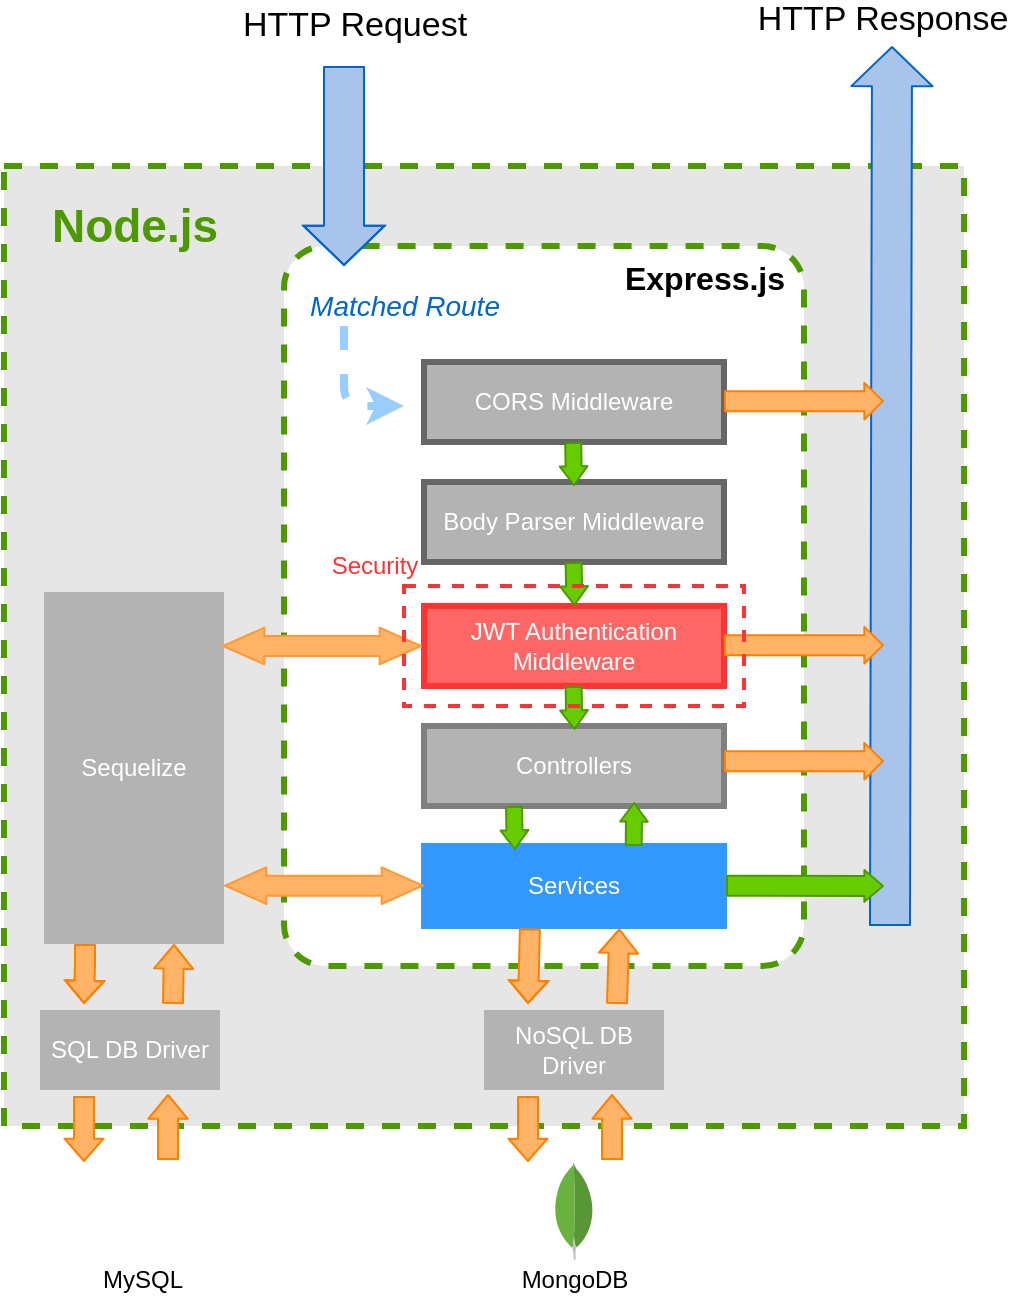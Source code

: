 <mxfile version="14.1.9" type="github">
  <diagram id="l3EV60SedE7xQl0aDWc9" name="Page-1">
    <mxGraphModel dx="1422" dy="762" grid="1" gridSize="10" guides="1" tooltips="1" connect="1" arrows="1" fold="1" page="1" pageScale="1" pageWidth="690" pageHeight="980" math="0" shadow="0">
      <root>
        <mxCell id="0" />
        <mxCell id="1" parent="0" />
        <mxCell id="s1pgkSSKSfwO8er2Rz5G-1" value="" style="rounded=0;whiteSpace=wrap;html=1;dashed=1;strokeWidth=3;strokeColor=#4D9900;fillColor=#E6E6E6;" vertex="1" parent="1">
          <mxGeometry x="160" y="140" width="480" height="480" as="geometry" />
        </mxCell>
        <mxCell id="s1pgkSSKSfwO8er2Rz5G-3" value="" style="rounded=1;whiteSpace=wrap;html=1;dashed=1;strokeWidth=3;gradientColor=none;strokeColor=#4D9900;arcSize=8;" vertex="1" parent="1">
          <mxGeometry x="300" y="180" width="260" height="360" as="geometry" />
        </mxCell>
        <mxCell id="s1pgkSSKSfwO8er2Rz5G-2" value="&lt;font color=&quot;#4d9900&quot; size=&quot;1&quot;&gt;&lt;b style=&quot;font-size: 23px&quot;&gt;Node.js&lt;/b&gt;&lt;/font&gt;" style="text;html=1;align=center;verticalAlign=middle;resizable=0;points=[];autosize=1;" vertex="1" parent="1">
          <mxGeometry x="175" y="160" width="100" height="20" as="geometry" />
        </mxCell>
        <mxCell id="s1pgkSSKSfwO8er2Rz5G-4" value="&lt;font color=&quot;#ffffff&quot;&gt;SQL DB Driver&lt;/font&gt;" style="rounded=0;whiteSpace=wrap;html=1;strokeWidth=3;gradientColor=none;fillColor=#B3B3B3;strokeColor=none;" vertex="1" parent="1">
          <mxGeometry x="178" y="562" width="90" height="40" as="geometry" />
        </mxCell>
        <mxCell id="s1pgkSSKSfwO8er2Rz5G-6" value="&lt;font color=&quot;#ffffff&quot;&gt;Sequelize&lt;/font&gt;" style="rounded=0;whiteSpace=wrap;html=1;strokeWidth=3;gradientColor=none;fillColor=#B3B3B3;strokeColor=none;" vertex="1" parent="1">
          <mxGeometry x="180" y="353" width="90" height="176" as="geometry" />
        </mxCell>
        <mxCell id="s1pgkSSKSfwO8er2Rz5G-7" value="" style="shape=flexArrow;endArrow=classic;html=1;fillColor=#FFB366;strokeColor=#FF8000;endWidth=8.571;endSize=3.381;" edge="1" parent="1">
          <mxGeometry width="50" height="50" relative="1" as="geometry">
            <mxPoint x="200" y="605" as="sourcePoint" />
            <mxPoint x="200" y="638" as="targetPoint" />
          </mxGeometry>
        </mxCell>
        <mxCell id="s1pgkSSKSfwO8er2Rz5G-9" value="" style="shape=flexArrow;endArrow=classic;html=1;fillColor=#FFB366;strokeColor=#FF8000;endWidth=8.571;endSize=3.605;" edge="1" parent="1">
          <mxGeometry width="50" height="50" relative="1" as="geometry">
            <mxPoint x="242" y="637" as="sourcePoint" />
            <mxPoint x="242" y="604" as="targetPoint" />
          </mxGeometry>
        </mxCell>
        <mxCell id="s1pgkSSKSfwO8er2Rz5G-13" value="" style="shape=flexArrow;endArrow=classic;html=1;fillColor=#FFB366;strokeColor=#FF8000;endWidth=8.571;endSize=3.381;" edge="1" parent="1">
          <mxGeometry width="50" height="50" relative="1" as="geometry">
            <mxPoint x="200.5" y="529" as="sourcePoint" />
            <mxPoint x="200" y="559" as="targetPoint" />
            <Array as="points">
              <mxPoint x="200.5" y="539" />
            </Array>
          </mxGeometry>
        </mxCell>
        <mxCell id="s1pgkSSKSfwO8er2Rz5G-14" value="" style="shape=flexArrow;endArrow=classic;html=1;fillColor=#FFB366;strokeColor=#FF8000;endWidth=8.571;endSize=3.605;" edge="1" parent="1">
          <mxGeometry width="50" height="50" relative="1" as="geometry">
            <mxPoint x="244.5" y="559" as="sourcePoint" />
            <mxPoint x="245" y="529" as="targetPoint" />
          </mxGeometry>
        </mxCell>
        <mxCell id="s1pgkSSKSfwO8er2Rz5G-15" value="" style="shape=flexArrow;endArrow=classic;html=1;endWidth=19.6;endSize=6.2;width=20;fillColor=#A9C4EB;strokeColor=#0066CC;" edge="1" parent="1">
          <mxGeometry width="50" height="50" relative="1" as="geometry">
            <mxPoint x="330" y="90" as="sourcePoint" />
            <mxPoint x="330" y="190" as="targetPoint" />
            <Array as="points">
              <mxPoint x="330" y="150" />
            </Array>
          </mxGeometry>
        </mxCell>
        <mxCell id="s1pgkSSKSfwO8er2Rz5G-16" value="" style="shape=flexArrow;endArrow=classic;html=1;endWidth=19.6;endSize=6.2;width=20;fillColor=#A9C4EB;strokeColor=#0066CC;" edge="1" parent="1">
          <mxGeometry width="50" height="50" relative="1" as="geometry">
            <mxPoint x="603" y="520" as="sourcePoint" />
            <mxPoint x="604" y="80" as="targetPoint" />
            <Array as="points" />
          </mxGeometry>
        </mxCell>
        <mxCell id="s1pgkSSKSfwO8er2Rz5G-17" value="" style="shape=image;html=1;verticalAlign=top;verticalLabelPosition=bottom;labelBackgroundColor=#ffffff;imageAspect=0;aspect=fixed;image=https://cdn2.iconfinder.com/data/icons/nodejs-1/128/nodejs-128.png;strokeColor=#4D9900;strokeWidth=3;fillColor=#ffffff;gradientColor=none;" vertex="1" parent="1">
          <mxGeometry x="160" y="170" width="128" height="128" as="geometry" />
        </mxCell>
        <mxCell id="s1pgkSSKSfwO8er2Rz5G-18" value="&lt;font color=&quot;#ffffff&quot;&gt;CORS Middleware&lt;/font&gt;" style="rounded=0;whiteSpace=wrap;html=1;strokeWidth=3;gradientColor=none;fillColor=#B3B3B3;strokeColor=#666666;" vertex="1" parent="1">
          <mxGeometry x="370" y="238" width="150" height="40" as="geometry" />
        </mxCell>
        <mxCell id="s1pgkSSKSfwO8er2Rz5G-20" value="" style="endArrow=classic;html=1;fillColor=#A9C4EB;dashed=1;strokeWidth=4;strokeColor=#99CCFF;endSize=6;" edge="1" parent="1">
          <mxGeometry width="50" height="50" relative="1" as="geometry">
            <mxPoint x="330" y="220" as="sourcePoint" />
            <mxPoint x="360" y="260" as="targetPoint" />
            <Array as="points">
              <mxPoint x="330" y="260" />
            </Array>
          </mxGeometry>
        </mxCell>
        <mxCell id="s1pgkSSKSfwO8er2Rz5G-21" value="&lt;font color=&quot;#0066cc&quot; style=&quot;font-size: 14px&quot;&gt;&lt;i&gt;Matched Route&lt;/i&gt;&lt;/font&gt;" style="text;html=1;align=center;verticalAlign=middle;resizable=0;points=[];autosize=1;" vertex="1" parent="1">
          <mxGeometry x="305" y="200" width="110" height="20" as="geometry" />
        </mxCell>
        <mxCell id="s1pgkSSKSfwO8er2Rz5G-22" value="&lt;font color=&quot;#ffffff&quot;&gt;Body Parser Middleware&lt;/font&gt;" style="rounded=0;whiteSpace=wrap;html=1;strokeWidth=3;gradientColor=none;fillColor=#B3B3B3;strokeColor=#666666;" vertex="1" parent="1">
          <mxGeometry x="370" y="298" width="150" height="40" as="geometry" />
        </mxCell>
        <mxCell id="s1pgkSSKSfwO8er2Rz5G-23" value="&lt;font color=&quot;#ffffff&quot;&gt;JWT Authentication Middleware&lt;/font&gt;" style="rounded=0;whiteSpace=wrap;html=1;strokeWidth=3;gradientColor=none;fillColor=#FF6666;strokeColor=#FF3333;" vertex="1" parent="1">
          <mxGeometry x="370" y="360" width="150" height="40" as="geometry" />
        </mxCell>
        <mxCell id="s1pgkSSKSfwO8er2Rz5G-25" value="&lt;font color=&quot;#ffffff&quot;&gt;Controllers&lt;/font&gt;" style="rounded=0;whiteSpace=wrap;html=1;strokeWidth=3;gradientColor=none;fillColor=#B3B3B3;strokeColor=#808080;" vertex="1" parent="1">
          <mxGeometry x="370" y="420" width="150" height="40" as="geometry" />
        </mxCell>
        <mxCell id="s1pgkSSKSfwO8er2Rz5G-26" value="&lt;font color=&quot;#ffffff&quot;&gt;Services&lt;/font&gt;" style="rounded=0;whiteSpace=wrap;html=1;strokeWidth=3;gradientColor=none;strokeColor=#3399FF;fillColor=#3399FF;" vertex="1" parent="1">
          <mxGeometry x="370" y="480" width="150" height="40" as="geometry" />
        </mxCell>
        <mxCell id="s1pgkSSKSfwO8er2Rz5G-27" value="" style="shape=flexArrow;endArrow=classic;html=1;strokeWidth=1;fillColor=#66CC00;strokeColor=#4D9900;endWidth=4.854;endSize=2.775;width=8;" edge="1" parent="1">
          <mxGeometry width="50" height="50" relative="1" as="geometry">
            <mxPoint x="444.58" y="278" as="sourcePoint" />
            <mxPoint x="445" y="300" as="targetPoint" />
          </mxGeometry>
        </mxCell>
        <mxCell id="s1pgkSSKSfwO8er2Rz5G-29" value="" style="shape=flexArrow;endArrow=classic;html=1;strokeWidth=1;fillColor=#66CC00;strokeColor=#4D9900;endWidth=4.854;endSize=2.775;width=8;" edge="1" parent="1">
          <mxGeometry width="50" height="50" relative="1" as="geometry">
            <mxPoint x="444.79" y="338" as="sourcePoint" />
            <mxPoint x="445.21" y="360" as="targetPoint" />
          </mxGeometry>
        </mxCell>
        <mxCell id="s1pgkSSKSfwO8er2Rz5G-30" value="" style="shape=flexArrow;endArrow=classic;html=1;strokeWidth=1;fillColor=#66CC00;strokeColor=#4D9900;endWidth=4.854;endSize=2.775;width=8;" edge="1" parent="1">
          <mxGeometry width="50" height="50" relative="1" as="geometry">
            <mxPoint x="444.79" y="400" as="sourcePoint" />
            <mxPoint x="445.21" y="422" as="targetPoint" />
          </mxGeometry>
        </mxCell>
        <mxCell id="s1pgkSSKSfwO8er2Rz5G-31" value="" style="shape=flexArrow;endArrow=classic;html=1;strokeWidth=1;fillColor=#66CC00;strokeColor=#4D9900;endWidth=4.854;endSize=2.775;width=8;" edge="1" parent="1">
          <mxGeometry width="50" height="50" relative="1" as="geometry">
            <mxPoint x="415.0" y="460.0" as="sourcePoint" />
            <mxPoint x="415.42" y="482" as="targetPoint" />
          </mxGeometry>
        </mxCell>
        <mxCell id="s1pgkSSKSfwO8er2Rz5G-32" value="" style="shape=flexArrow;endArrow=classic;html=1;strokeWidth=1;fillColor=#66CC00;strokeColor=#4D9900;endWidth=4.854;endSize=2.775;width=8;" edge="1" parent="1">
          <mxGeometry width="50" height="50" relative="1" as="geometry">
            <mxPoint x="474.86" y="480" as="sourcePoint" />
            <mxPoint x="475.07" y="458" as="targetPoint" />
          </mxGeometry>
        </mxCell>
        <mxCell id="s1pgkSSKSfwO8er2Rz5G-34" value="" style="shape=flexArrow;endArrow=classic;startArrow=classic;html=1;strokeWidth=1;fillColor=#FFB366;strokeColor=#FF9933;endWidth=7.333;endSize=6.557;startWidth=7.333;startSize=6.557;" edge="1" parent="1">
          <mxGeometry width="50" height="50" relative="1" as="geometry">
            <mxPoint x="269" y="380" as="sourcePoint" />
            <mxPoint x="369" y="380" as="targetPoint" />
          </mxGeometry>
        </mxCell>
        <mxCell id="s1pgkSSKSfwO8er2Rz5G-36" value="" style="shape=flexArrow;endArrow=classic;startArrow=classic;html=1;strokeWidth=1;fillColor=#FFB366;strokeColor=#FF9933;endWidth=7.333;endSize=6.557;startWidth=7.333;startSize=6.557;" edge="1" parent="1">
          <mxGeometry width="50" height="50" relative="1" as="geometry">
            <mxPoint x="270" y="499.83" as="sourcePoint" />
            <mxPoint x="370" y="499.83" as="targetPoint" />
          </mxGeometry>
        </mxCell>
        <mxCell id="s1pgkSSKSfwO8er2Rz5G-37" value="" style="shape=flexArrow;endArrow=classic;html=1;strokeWidth=1;fillColor=#66CC00;strokeColor=#4D9900;endWidth=4.854;endSize=2.775;width=10;" edge="1" parent="1">
          <mxGeometry width="50" height="50" relative="1" as="geometry">
            <mxPoint x="521.0" y="499.86" as="sourcePoint" />
            <mxPoint x="600" y="500" as="targetPoint" />
          </mxGeometry>
        </mxCell>
        <mxCell id="s1pgkSSKSfwO8er2Rz5G-39" value="" style="shape=flexArrow;endArrow=classic;html=1;fillColor=#FFB366;strokeColor=#FF8000;endWidth=7.333;endSize=2.777;" edge="1" parent="1">
          <mxGeometry width="50" height="50" relative="1" as="geometry">
            <mxPoint x="520" y="257.67" as="sourcePoint" />
            <mxPoint x="600" y="257.58" as="targetPoint" />
          </mxGeometry>
        </mxCell>
        <mxCell id="s1pgkSSKSfwO8er2Rz5G-40" value="" style="shape=flexArrow;endArrow=classic;html=1;fillColor=#FFB366;strokeColor=#FF8000;endWidth=7.333;endSize=2.777;" edge="1" parent="1">
          <mxGeometry width="50" height="50" relative="1" as="geometry">
            <mxPoint x="520" y="437.67" as="sourcePoint" />
            <mxPoint x="600" y="437.58" as="targetPoint" />
          </mxGeometry>
        </mxCell>
        <mxCell id="s1pgkSSKSfwO8er2Rz5G-41" value="" style="shape=flexArrow;endArrow=classic;html=1;fillColor=#FFB366;strokeColor=#FF8000;endWidth=7.333;endSize=2.777;" edge="1" parent="1">
          <mxGeometry width="50" height="50" relative="1" as="geometry">
            <mxPoint x="520" y="379.67" as="sourcePoint" />
            <mxPoint x="600" y="379.58" as="targetPoint" />
          </mxGeometry>
        </mxCell>
        <mxCell id="s1pgkSSKSfwO8er2Rz5G-43" value="&lt;font color=&quot;#ffffff&quot;&gt;NoSQL DB Driver&lt;/font&gt;" style="rounded=0;whiteSpace=wrap;html=1;strokeWidth=3;gradientColor=none;fillColor=#B3B3B3;strokeColor=none;" vertex="1" parent="1">
          <mxGeometry x="400" y="562" width="90" height="40" as="geometry" />
        </mxCell>
        <mxCell id="s1pgkSSKSfwO8er2Rz5G-44" value="" style="shape=flexArrow;endArrow=classic;html=1;fillColor=#FFB366;strokeColor=#FF8000;endWidth=8.571;endSize=3.381;" edge="1" parent="1">
          <mxGeometry width="50" height="50" relative="1" as="geometry">
            <mxPoint x="422" y="605" as="sourcePoint" />
            <mxPoint x="422" y="638" as="targetPoint" />
          </mxGeometry>
        </mxCell>
        <mxCell id="s1pgkSSKSfwO8er2Rz5G-45" value="" style="shape=flexArrow;endArrow=classic;html=1;fillColor=#FFB366;strokeColor=#FF8000;endWidth=8.571;endSize=3.605;" edge="1" parent="1">
          <mxGeometry width="50" height="50" relative="1" as="geometry">
            <mxPoint x="464" y="637" as="sourcePoint" />
            <mxPoint x="464" y="604" as="targetPoint" />
          </mxGeometry>
        </mxCell>
        <mxCell id="s1pgkSSKSfwO8er2Rz5G-46" value="" style="shape=flexArrow;endArrow=classic;html=1;fillColor=#FFB366;strokeColor=#FF8000;endWidth=8.571;endSize=3.381;exitX=0.353;exitY=1.032;exitDx=0;exitDy=0;exitPerimeter=0;" edge="1" parent="1" source="s1pgkSSKSfwO8er2Rz5G-26">
          <mxGeometry width="50" height="50" relative="1" as="geometry">
            <mxPoint x="422.5" y="529" as="sourcePoint" />
            <mxPoint x="422" y="559" as="targetPoint" />
            <Array as="points">
              <mxPoint x="422.5" y="539" />
            </Array>
          </mxGeometry>
        </mxCell>
        <mxCell id="s1pgkSSKSfwO8er2Rz5G-47" value="" style="shape=flexArrow;endArrow=classic;html=1;fillColor=#FFB366;strokeColor=#FF8000;endWidth=8.571;endSize=3.605;entryX=0.651;entryY=1.031;entryDx=0;entryDy=0;entryPerimeter=0;" edge="1" parent="1" target="s1pgkSSKSfwO8er2Rz5G-26">
          <mxGeometry width="50" height="50" relative="1" as="geometry">
            <mxPoint x="466.5" y="559" as="sourcePoint" />
            <mxPoint x="467" y="529" as="targetPoint" />
          </mxGeometry>
        </mxCell>
        <mxCell id="s1pgkSSKSfwO8er2Rz5G-49" value="" style="dashed=0;outlineConnect=0;html=1;align=center;labelPosition=center;verticalLabelPosition=bottom;verticalAlign=top;shape=mxgraph.weblogos.mongodb;strokeColor=#808080;strokeWidth=3;fillColor=#B3B3B3;gradientColor=none;" vertex="1" parent="1">
          <mxGeometry x="435" y="638" width="20" height="49" as="geometry" />
        </mxCell>
        <mxCell id="s1pgkSSKSfwO8er2Rz5G-50" value="" style="shape=image;html=1;verticalAlign=top;verticalLabelPosition=bottom;labelBackgroundColor=#ffffff;imageAspect=0;aspect=fixed;image=https://cdn1.iconfinder.com/data/icons/simple-icons/128/mysql-128-black.png;strokeColor=#808080;strokeWidth=3;fillColor=#B3B3B3;gradientColor=none;" vertex="1" parent="1">
          <mxGeometry x="190" y="632.5" width="70" height="70" as="geometry" />
        </mxCell>
        <mxCell id="s1pgkSSKSfwO8er2Rz5G-51" value="MySQL" style="text;html=1;align=center;verticalAlign=middle;resizable=0;points=[];autosize=1;" vertex="1" parent="1">
          <mxGeometry x="199" y="687" width="60" height="20" as="geometry" />
        </mxCell>
        <mxCell id="s1pgkSSKSfwO8er2Rz5G-52" value="MongoDB" style="text;html=1;align=center;verticalAlign=middle;resizable=0;points=[];autosize=1;" vertex="1" parent="1">
          <mxGeometry x="410" y="687" width="70" height="20" as="geometry" />
        </mxCell>
        <mxCell id="s1pgkSSKSfwO8er2Rz5G-53" value="" style="rounded=0;whiteSpace=wrap;html=1;strokeWidth=2;gradientColor=none;fillColor=none;dashed=1;strokeColor=#FF3333;" vertex="1" parent="1">
          <mxGeometry x="360" y="350" width="170" height="60" as="geometry" />
        </mxCell>
        <mxCell id="s1pgkSSKSfwO8er2Rz5G-54" value="&lt;font color=&quot;#ff3333&quot;&gt;Security&lt;/font&gt;" style="text;html=1;align=center;verticalAlign=middle;resizable=0;points=[];autosize=1;" vertex="1" parent="1">
          <mxGeometry x="315" y="330" width="60" height="20" as="geometry" />
        </mxCell>
        <mxCell id="s1pgkSSKSfwO8er2Rz5G-55" value="&lt;font style=&quot;font-size: 16px&quot;&gt;&lt;b&gt;Express.js&lt;/b&gt;&lt;/font&gt;" style="text;html=1;align=center;verticalAlign=middle;resizable=0;points=[];autosize=1;" vertex="1" parent="1">
          <mxGeometry x="460" y="186" width="100" height="20" as="geometry" />
        </mxCell>
        <mxCell id="s1pgkSSKSfwO8er2Rz5G-56" value="&lt;font style=&quot;font-size: 17px&quot;&gt;HTTP Request&lt;/font&gt;" style="text;html=1;align=center;verticalAlign=middle;resizable=0;points=[];autosize=1;" vertex="1" parent="1">
          <mxGeometry x="270" y="60" width="130" height="20" as="geometry" />
        </mxCell>
        <mxCell id="s1pgkSSKSfwO8er2Rz5G-57" value="&lt;font style=&quot;font-size: 17px&quot;&gt;HTTP Response&lt;/font&gt;" style="text;html=1;align=center;verticalAlign=middle;resizable=0;points=[];autosize=1;" vertex="1" parent="1">
          <mxGeometry x="529" y="57" width="140" height="20" as="geometry" />
        </mxCell>
      </root>
    </mxGraphModel>
  </diagram>
</mxfile>

